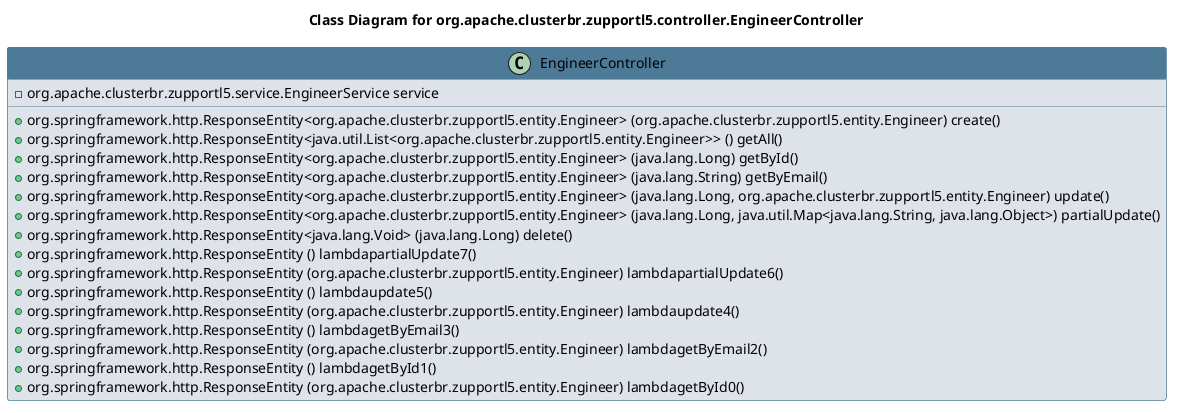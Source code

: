 @startuml 
skinparam class { 
 BackgroundColor #DEE3E9 
 ArrowColor #4D7A97 
 BorderColor #4D7A97 
}
left to right direction 
title Class Diagram for org.apache.clusterbr.zupportl5.controller.EngineerController
skinparam titleBackgroundColor White
skinparam classHeaderBackgroundColor #4D7A97 
skinparam stereotypeCBackgroundColor #F8981D 

class EngineerController {
 - org.apache.clusterbr.zupportl5.service.EngineerService service
 + org.springframework.http.ResponseEntity<org.apache.clusterbr.zupportl5.entity.Engineer> (org.apache.clusterbr.zupportl5.entity.Engineer) create()
 + org.springframework.http.ResponseEntity<java.util.List<org.apache.clusterbr.zupportl5.entity.Engineer>> () getAll()
 + org.springframework.http.ResponseEntity<org.apache.clusterbr.zupportl5.entity.Engineer> (java.lang.Long) getById()
 + org.springframework.http.ResponseEntity<org.apache.clusterbr.zupportl5.entity.Engineer> (java.lang.String) getByEmail()
 + org.springframework.http.ResponseEntity<org.apache.clusterbr.zupportl5.entity.Engineer> (java.lang.Long, org.apache.clusterbr.zupportl5.entity.Engineer) update()
 + org.springframework.http.ResponseEntity<org.apache.clusterbr.zupportl5.entity.Engineer> (java.lang.Long, java.util.Map<java.lang.String, java.lang.Object>) partialUpdate()
 + org.springframework.http.ResponseEntity<java.lang.Void> (java.lang.Long) delete()
 + org.springframework.http.ResponseEntity () lambdapartialUpdate7()
 + org.springframework.http.ResponseEntity (org.apache.clusterbr.zupportl5.entity.Engineer) lambdapartialUpdate6()
 + org.springframework.http.ResponseEntity () lambdaupdate5()
 + org.springframework.http.ResponseEntity (org.apache.clusterbr.zupportl5.entity.Engineer) lambdaupdate4()
 + org.springframework.http.ResponseEntity () lambdagetByEmail3()
 + org.springframework.http.ResponseEntity (org.apache.clusterbr.zupportl5.entity.Engineer) lambdagetByEmail2()
 + org.springframework.http.ResponseEntity () lambdagetById1()
 + org.springframework.http.ResponseEntity (org.apache.clusterbr.zupportl5.entity.Engineer) lambdagetById0()
}
@enduml